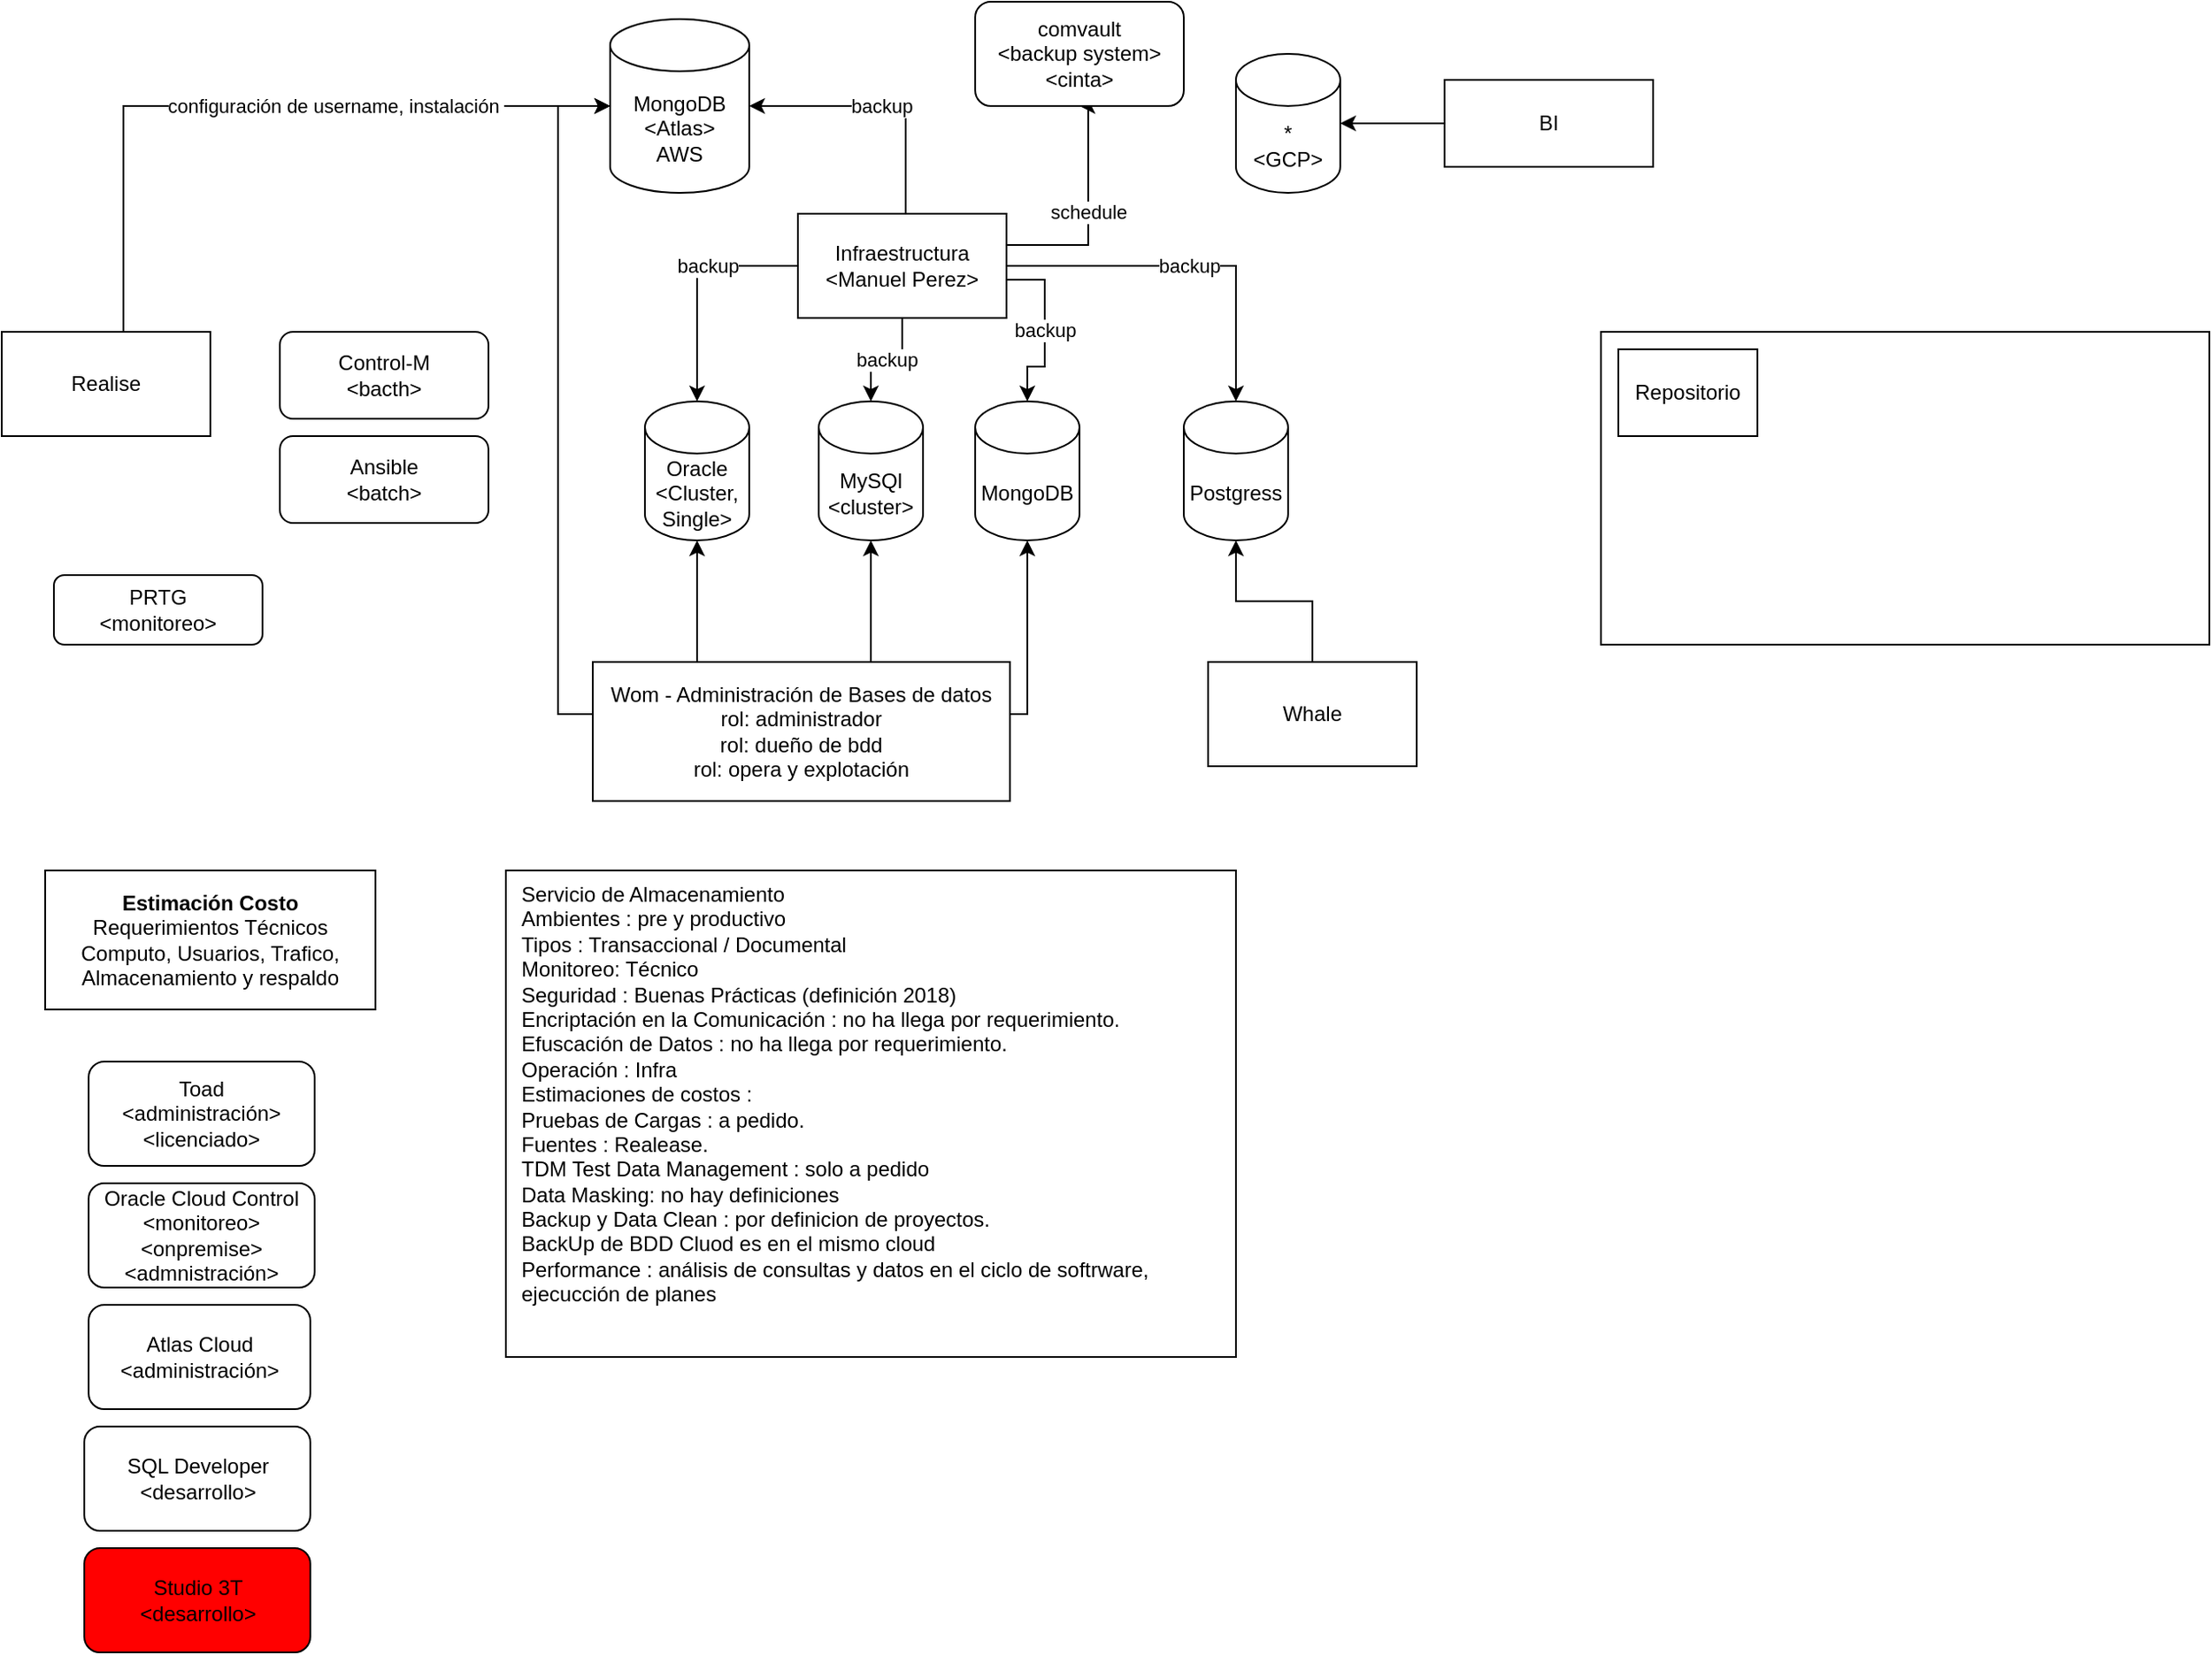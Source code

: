 <mxfile version="20.2.3" type="device"><diagram id="JYqRMLKweKaftGp7Bekv" name="Página-1"><mxGraphModel dx="1191" dy="412" grid="0" gridSize="10" guides="1" tooltips="1" connect="1" arrows="1" fold="1" page="0" pageScale="1" pageWidth="827" pageHeight="1169" math="0" shadow="0"><root><mxCell id="0"/><mxCell id="1" parent="0"/><mxCell id="E6gQvsPtwYBUUtQXzUr6-1" value="Oracle&lt;br&gt;&amp;lt;Cluster, Single&amp;gt;" style="shape=cylinder3;whiteSpace=wrap;html=1;boundedLbl=1;backgroundOutline=1;size=15;" parent="1" vertex="1"><mxGeometry x="90" y="250" width="60" height="80" as="geometry"/></mxCell><mxCell id="E6gQvsPtwYBUUtQXzUr6-2" value="Postgress" style="shape=cylinder3;whiteSpace=wrap;html=1;boundedLbl=1;backgroundOutline=1;size=15;" parent="1" vertex="1"><mxGeometry x="400" y="250" width="60" height="80" as="geometry"/></mxCell><mxCell id="E6gQvsPtwYBUUtQXzUr6-4" style="edgeStyle=orthogonalEdgeStyle;rounded=0;orthogonalLoop=1;jettySize=auto;html=1;entryX=0.5;entryY=1;entryDx=0;entryDy=0;entryPerimeter=0;" parent="1" source="E6gQvsPtwYBUUtQXzUr6-3" target="E6gQvsPtwYBUUtQXzUr6-2" edge="1"><mxGeometry relative="1" as="geometry"/></mxCell><mxCell id="E6gQvsPtwYBUUtQXzUr6-3" value="Whale" style="rounded=0;whiteSpace=wrap;html=1;" parent="1" vertex="1"><mxGeometry x="414" y="400" width="120" height="60" as="geometry"/></mxCell><mxCell id="E6gQvsPtwYBUUtQXzUr6-6" style="edgeStyle=orthogonalEdgeStyle;rounded=0;orthogonalLoop=1;jettySize=auto;html=1;" parent="1" source="E6gQvsPtwYBUUtQXzUr6-5" target="E6gQvsPtwYBUUtQXzUr6-1" edge="1"><mxGeometry relative="1" as="geometry"><Array as="points"><mxPoint x="120" y="380"/><mxPoint x="120" y="380"/></Array></mxGeometry></mxCell><mxCell id="E6gQvsPtwYBUUtQXzUr6-8" style="edgeStyle=orthogonalEdgeStyle;rounded=0;orthogonalLoop=1;jettySize=auto;html=1;entryX=0.5;entryY=1;entryDx=0;entryDy=0;entryPerimeter=0;" parent="1" source="E6gQvsPtwYBUUtQXzUr6-5" target="E6gQvsPtwYBUUtQXzUr6-7" edge="1"><mxGeometry relative="1" as="geometry"><Array as="points"><mxPoint x="220" y="430"/></Array></mxGeometry></mxCell><mxCell id="E6gQvsPtwYBUUtQXzUr6-10" style="edgeStyle=orthogonalEdgeStyle;rounded=0;orthogonalLoop=1;jettySize=auto;html=1;entryX=0.5;entryY=1;entryDx=0;entryDy=0;entryPerimeter=0;" parent="1" source="E6gQvsPtwYBUUtQXzUr6-5" target="E6gQvsPtwYBUUtQXzUr6-9" edge="1"><mxGeometry relative="1" as="geometry"><Array as="points"><mxPoint x="310" y="430"/></Array></mxGeometry></mxCell><mxCell id="E6gQvsPtwYBUUtQXzUr6-15" style="edgeStyle=orthogonalEdgeStyle;rounded=0;orthogonalLoop=1;jettySize=auto;html=1;entryX=0;entryY=0.5;entryDx=0;entryDy=0;entryPerimeter=0;" parent="1" source="E6gQvsPtwYBUUtQXzUr6-5" target="E6gQvsPtwYBUUtQXzUr6-11" edge="1"><mxGeometry relative="1" as="geometry"><Array as="points"><mxPoint x="40" y="430"/><mxPoint x="40" y="80"/></Array></mxGeometry></mxCell><mxCell id="E6gQvsPtwYBUUtQXzUr6-5" value="Wom - Administración de Bases de datos&lt;br&gt;rol: administrador&lt;br&gt;rol: dueño de bdd&lt;br&gt;rol: opera y explotación" style="rounded=0;whiteSpace=wrap;html=1;" parent="1" vertex="1"><mxGeometry x="60" y="400" width="240" height="80" as="geometry"/></mxCell><mxCell id="E6gQvsPtwYBUUtQXzUr6-7" value="MySQl&lt;br&gt;&amp;lt;cluster&amp;gt;" style="shape=cylinder3;whiteSpace=wrap;html=1;boundedLbl=1;backgroundOutline=1;size=15;" parent="1" vertex="1"><mxGeometry x="190" y="250" width="60" height="80" as="geometry"/></mxCell><mxCell id="E6gQvsPtwYBUUtQXzUr6-9" value="MongoDB" style="shape=cylinder3;whiteSpace=wrap;html=1;boundedLbl=1;backgroundOutline=1;size=15;" parent="1" vertex="1"><mxGeometry x="280" y="250" width="60" height="80" as="geometry"/></mxCell><mxCell id="E6gQvsPtwYBUUtQXzUr6-11" value="MongoDB&lt;br&gt;&amp;lt;Atlas&amp;gt;&lt;br&gt;AWS" style="shape=cylinder3;whiteSpace=wrap;html=1;boundedLbl=1;backgroundOutline=1;size=15;" parent="1" vertex="1"><mxGeometry x="70" y="30" width="80" height="100" as="geometry"/></mxCell><mxCell id="E6gQvsPtwYBUUtQXzUr6-14" style="edgeStyle=orthogonalEdgeStyle;rounded=0;orthogonalLoop=1;jettySize=auto;html=1;" parent="1" source="E6gQvsPtwYBUUtQXzUr6-12" target="E6gQvsPtwYBUUtQXzUr6-13" edge="1"><mxGeometry relative="1" as="geometry"/></mxCell><mxCell id="E6gQvsPtwYBUUtQXzUr6-12" value="BI" style="rounded=0;whiteSpace=wrap;html=1;" parent="1" vertex="1"><mxGeometry x="550" y="65" width="120" height="50" as="geometry"/></mxCell><mxCell id="E6gQvsPtwYBUUtQXzUr6-13" value="*&lt;br&gt;&amp;lt;GCP&amp;gt;" style="shape=cylinder3;whiteSpace=wrap;html=1;boundedLbl=1;backgroundOutline=1;size=15;" parent="1" vertex="1"><mxGeometry x="430" y="50" width="60" height="80" as="geometry"/></mxCell><mxCell id="E6gQvsPtwYBUUtQXzUr6-17" value="backup" style="edgeStyle=orthogonalEdgeStyle;rounded=0;orthogonalLoop=1;jettySize=auto;html=1;entryX=1;entryY=0.5;entryDx=0;entryDy=0;entryPerimeter=0;" parent="1" source="E6gQvsPtwYBUUtQXzUr6-16" target="E6gQvsPtwYBUUtQXzUr6-11" edge="1"><mxGeometry relative="1" as="geometry"><Array as="points"><mxPoint x="240" y="80"/></Array></mxGeometry></mxCell><mxCell id="E6gQvsPtwYBUUtQXzUr6-18" value="backup" style="edgeStyle=orthogonalEdgeStyle;rounded=0;orthogonalLoop=1;jettySize=auto;html=1;" parent="1" source="E6gQvsPtwYBUUtQXzUr6-16" target="E6gQvsPtwYBUUtQXzUr6-1" edge="1"><mxGeometry x="-0.231" relative="1" as="geometry"><mxPoint as="offset"/></mxGeometry></mxCell><mxCell id="E6gQvsPtwYBUUtQXzUr6-19" value="backup" style="edgeStyle=orthogonalEdgeStyle;rounded=0;orthogonalLoop=1;jettySize=auto;html=1;entryX=0.5;entryY=0;entryDx=0;entryDy=0;entryPerimeter=0;" parent="1" source="E6gQvsPtwYBUUtQXzUr6-16" target="E6gQvsPtwYBUUtQXzUr6-7" edge="1"><mxGeometry relative="1" as="geometry"/></mxCell><mxCell id="E6gQvsPtwYBUUtQXzUr6-20" value="backup" style="edgeStyle=orthogonalEdgeStyle;rounded=0;orthogonalLoop=1;jettySize=auto;html=1;entryX=0.5;entryY=0;entryDx=0;entryDy=0;entryPerimeter=0;" parent="1" source="E6gQvsPtwYBUUtQXzUr6-16" target="E6gQvsPtwYBUUtQXzUr6-9" edge="1"><mxGeometry relative="1" as="geometry"><Array as="points"><mxPoint x="320" y="180"/><mxPoint x="320" y="230"/><mxPoint x="310" y="230"/></Array></mxGeometry></mxCell><mxCell id="E6gQvsPtwYBUUtQXzUr6-21" value="backup" style="edgeStyle=orthogonalEdgeStyle;rounded=0;orthogonalLoop=1;jettySize=auto;html=1;entryX=0.5;entryY=0;entryDx=0;entryDy=0;entryPerimeter=0;" parent="1" source="E6gQvsPtwYBUUtQXzUr6-16" target="E6gQvsPtwYBUUtQXzUr6-2" edge="1"><mxGeometry relative="1" as="geometry"/></mxCell><mxCell id="E6gQvsPtwYBUUtQXzUr6-23" value="schedule" style="edgeStyle=orthogonalEdgeStyle;rounded=0;orthogonalLoop=1;jettySize=auto;html=1;entryX=0.5;entryY=1;entryDx=0;entryDy=0;" parent="1" source="E6gQvsPtwYBUUtQXzUr6-16" target="E6gQvsPtwYBUUtQXzUr6-22" edge="1"><mxGeometry relative="1" as="geometry"><Array as="points"><mxPoint x="345" y="160"/></Array></mxGeometry></mxCell><mxCell id="E6gQvsPtwYBUUtQXzUr6-16" value="Infraestructura&lt;br&gt;&amp;lt;Manuel Perez&amp;gt;" style="rounded=0;whiteSpace=wrap;html=1;" parent="1" vertex="1"><mxGeometry x="178" y="142" width="120" height="60" as="geometry"/></mxCell><mxCell id="E6gQvsPtwYBUUtQXzUr6-22" value="comvault&lt;br&gt;&amp;lt;backup system&amp;gt;&lt;br&gt;&amp;lt;cinta&amp;gt;" style="rounded=1;whiteSpace=wrap;html=1;" parent="1" vertex="1"><mxGeometry x="280" y="20" width="120" height="60" as="geometry"/></mxCell><mxCell id="E6gQvsPtwYBUUtQXzUr6-25" value="configuración de username, instalación&amp;nbsp;" style="edgeStyle=orthogonalEdgeStyle;rounded=0;orthogonalLoop=1;jettySize=auto;html=1;" parent="1" source="E6gQvsPtwYBUUtQXzUr6-24" target="E6gQvsPtwYBUUtQXzUr6-11" edge="1"><mxGeometry x="0.229" relative="1" as="geometry"><Array as="points"><mxPoint x="-210" y="250"/><mxPoint x="-210" y="80"/></Array><mxPoint as="offset"/></mxGeometry></mxCell><mxCell id="E6gQvsPtwYBUUtQXzUr6-24" value="Realise" style="rounded=0;whiteSpace=wrap;html=1;" parent="1" vertex="1"><mxGeometry x="-280" y="210" width="120" height="60" as="geometry"/></mxCell><mxCell id="E6gQvsPtwYBUUtQXzUr6-26" value="" style="rounded=0;whiteSpace=wrap;html=1;" parent="1" vertex="1"><mxGeometry x="640" y="210" width="350" height="180" as="geometry"/></mxCell><mxCell id="E6gQvsPtwYBUUtQXzUr6-27" value="Repositorio" style="rounded=0;whiteSpace=wrap;html=1;" parent="1" vertex="1"><mxGeometry x="650" y="220" width="80" height="50" as="geometry"/></mxCell><mxCell id="E6gQvsPtwYBUUtQXzUr6-28" value="Control-M&lt;br&gt;&amp;lt;bacth&amp;gt;" style="rounded=1;whiteSpace=wrap;html=1;" parent="1" vertex="1"><mxGeometry x="-120" y="210" width="120" height="50" as="geometry"/></mxCell><mxCell id="E6gQvsPtwYBUUtQXzUr6-29" value="Ansible&lt;br&gt;&amp;lt;batch&amp;gt;" style="rounded=1;whiteSpace=wrap;html=1;" parent="1" vertex="1"><mxGeometry x="-120" y="270" width="120" height="50" as="geometry"/></mxCell><mxCell id="E6gQvsPtwYBUUtQXzUr6-30" value="PRTG&lt;br&gt;&amp;lt;monitoreo&amp;gt;" style="rounded=1;whiteSpace=wrap;html=1;" parent="1" vertex="1"><mxGeometry x="-250" y="350" width="120" height="40" as="geometry"/></mxCell><mxCell id="E6gQvsPtwYBUUtQXzUr6-31" value="Toad&lt;br&gt;&amp;lt;administración&amp;gt;&lt;br&gt;&amp;lt;licenciado&amp;gt;" style="rounded=1;whiteSpace=wrap;html=1;" parent="1" vertex="1"><mxGeometry x="-230" y="630" width="130" height="60" as="geometry"/></mxCell><mxCell id="E6gQvsPtwYBUUtQXzUr6-32" value="&lt;b&gt;Estimación Costo&lt;/b&gt;&lt;br&gt;Requerimientos Técnicos&lt;br&gt;Computo, Usuarios, Trafico, Almacenamiento y respaldo" style="rounded=0;whiteSpace=wrap;html=1;" parent="1" vertex="1"><mxGeometry x="-255" y="520" width="190" height="80" as="geometry"/></mxCell><mxCell id="E6gQvsPtwYBUUtQXzUr6-33" value="Servicio de Almacenamiento&lt;br&gt;Ambientes : pre y productivo&lt;br&gt;Tipos : Transaccional / Documental&lt;br&gt;Monitoreo: Técnico&lt;br&gt;Seguridad : Buenas Prácticas (definición 2018)&lt;br&gt;Encriptación en la Comunicación : no ha llega por requerimiento.&lt;br&gt;Efuscación de Datos : no ha llega por requerimiento.&lt;br&gt;Operación : Infra&lt;br&gt;Estimaciones de costos :&amp;nbsp;&lt;br&gt;Pruebas de Cargas : a pedido.&lt;br&gt;Fuentes : Realease.&lt;br&gt;TDM Test Data Management : solo a pedido&lt;br&gt;Data Masking: no hay definiciones&lt;br&gt;Backup y Data Clean : por definicion de proyectos.&amp;nbsp;&lt;br&gt;BackUp de BDD Cluod es en el mismo cloud&lt;br&gt;Performance : análisis de consultas y datos en el ciclo de softrware, ejecucción de planes&lt;br&gt;" style="rounded=0;whiteSpace=wrap;html=1;align=left;verticalAlign=top;spacingLeft=7;" parent="1" vertex="1"><mxGeometry x="10" y="520" width="420" height="280" as="geometry"/></mxCell><mxCell id="E6gQvsPtwYBUUtQXzUr6-38" value="Oracle Cloud Control&lt;br&gt;&amp;lt;monitoreo&amp;gt;&lt;br&gt;&amp;lt;onpremise&amp;gt;&lt;br&gt;&amp;lt;admnistración&amp;gt;" style="rounded=1;whiteSpace=wrap;html=1;" parent="1" vertex="1"><mxGeometry x="-230" y="700" width="130" height="60" as="geometry"/></mxCell><mxCell id="E6gQvsPtwYBUUtQXzUr6-39" value="SQL Developer&lt;br&gt;&amp;lt;desarrollo&amp;gt;" style="rounded=1;whiteSpace=wrap;html=1;" parent="1" vertex="1"><mxGeometry x="-232.5" y="840" width="130" height="60" as="geometry"/></mxCell><mxCell id="E6gQvsPtwYBUUtQXzUr6-40" value="Atlas Cloud&lt;br&gt;&amp;lt;administración&amp;gt;" style="rounded=1;whiteSpace=wrap;html=1;" parent="1" vertex="1"><mxGeometry x="-230" y="770" width="127.5" height="60" as="geometry"/></mxCell><mxCell id="E6gQvsPtwYBUUtQXzUr6-41" value="Studio 3T&lt;br&gt;&amp;lt;desarrollo&amp;gt;" style="rounded=1;whiteSpace=wrap;html=1;fillColor=#FF0000;" parent="1" vertex="1"><mxGeometry x="-232.5" y="910" width="130" height="60" as="geometry"/></mxCell></root></mxGraphModel></diagram></mxfile>